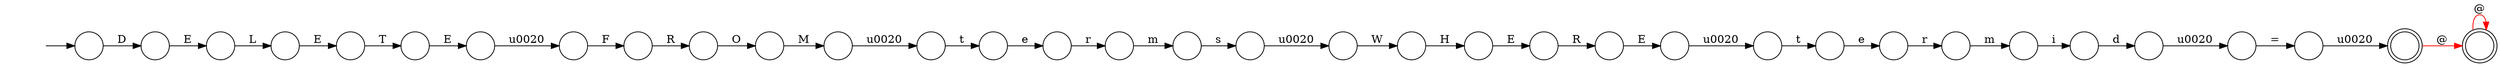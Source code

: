 digraph Automaton {
  rankdir = LR;
  0 [shape=circle,label=""];
  0 -> 15 [label="m"]
  1 [shape=circle,label=""];
  1 -> 23 [label="\u0020"]
  2 [shape=circle,label=""];
  2 -> 5 [label="t"]
  3 [shape=circle,label=""];
  3 -> 27 [label="E"]
  4 [shape=circle,label=""];
  4 -> 14 [label="W"]
  5 [shape=circle,label=""];
  5 -> 26 [label="e"]
  6 [shape=circle,label=""];
  6 -> 11 [label="E"]
  7 [shape=circle,label=""];
  7 -> 32 [label="M"]
  8 [shape=circle,label=""];
  8 -> 3 [label="T"]
  9 [shape=circle,label=""];
  9 -> 25 [label="s"]
  10 [shape=circle,label=""];
  10 -> 28 [label="L"]
  11 [shape=circle,label=""];
  11 -> 2 [label="\u0020"]
  12 [shape=doublecircle,label=""];
  12 -> 12 [label="@",color=red]
  13 [shape=circle,label=""];
  initial [shape=plaintext,label=""];
  initial -> 13
  13 -> 22 [label="D"]
  14 [shape=circle,label=""];
  14 -> 29 [label="H"]
  15 [shape=circle,label=""];
  15 -> 17 [label="i"]
  16 [shape=circle,label=""];
  16 -> 31 [label="\u0020"]
  17 [shape=circle,label=""];
  17 -> 16 [label="d"]
  18 [shape=circle,label=""];
  18 -> 19 [label="t"]
  19 [shape=circle,label=""];
  19 -> 20 [label="e"]
  20 [shape=circle,label=""];
  20 -> 24 [label="r"]
  21 [shape=circle,label=""];
  21 -> 6 [label="R"]
  22 [shape=circle,label=""];
  22 -> 10 [label="E"]
  23 [shape=doublecircle,label=""];
  23 -> 12 [label="@",color=red]
  24 [shape=circle,label=""];
  24 -> 9 [label="m"]
  25 [shape=circle,label=""];
  25 -> 4 [label="\u0020"]
  26 [shape=circle,label=""];
  26 -> 0 [label="r"]
  27 [shape=circle,label=""];
  27 -> 30 [label="\u0020"]
  28 [shape=circle,label=""];
  28 -> 8 [label="E"]
  29 [shape=circle,label=""];
  29 -> 21 [label="E"]
  30 [shape=circle,label=""];
  30 -> 34 [label="F"]
  31 [shape=circle,label=""];
  31 -> 1 [label="="]
  32 [shape=circle,label=""];
  32 -> 18 [label="\u0020"]
  33 [shape=circle,label=""];
  33 -> 7 [label="O"]
  34 [shape=circle,label=""];
  34 -> 33 [label="R"]
}
